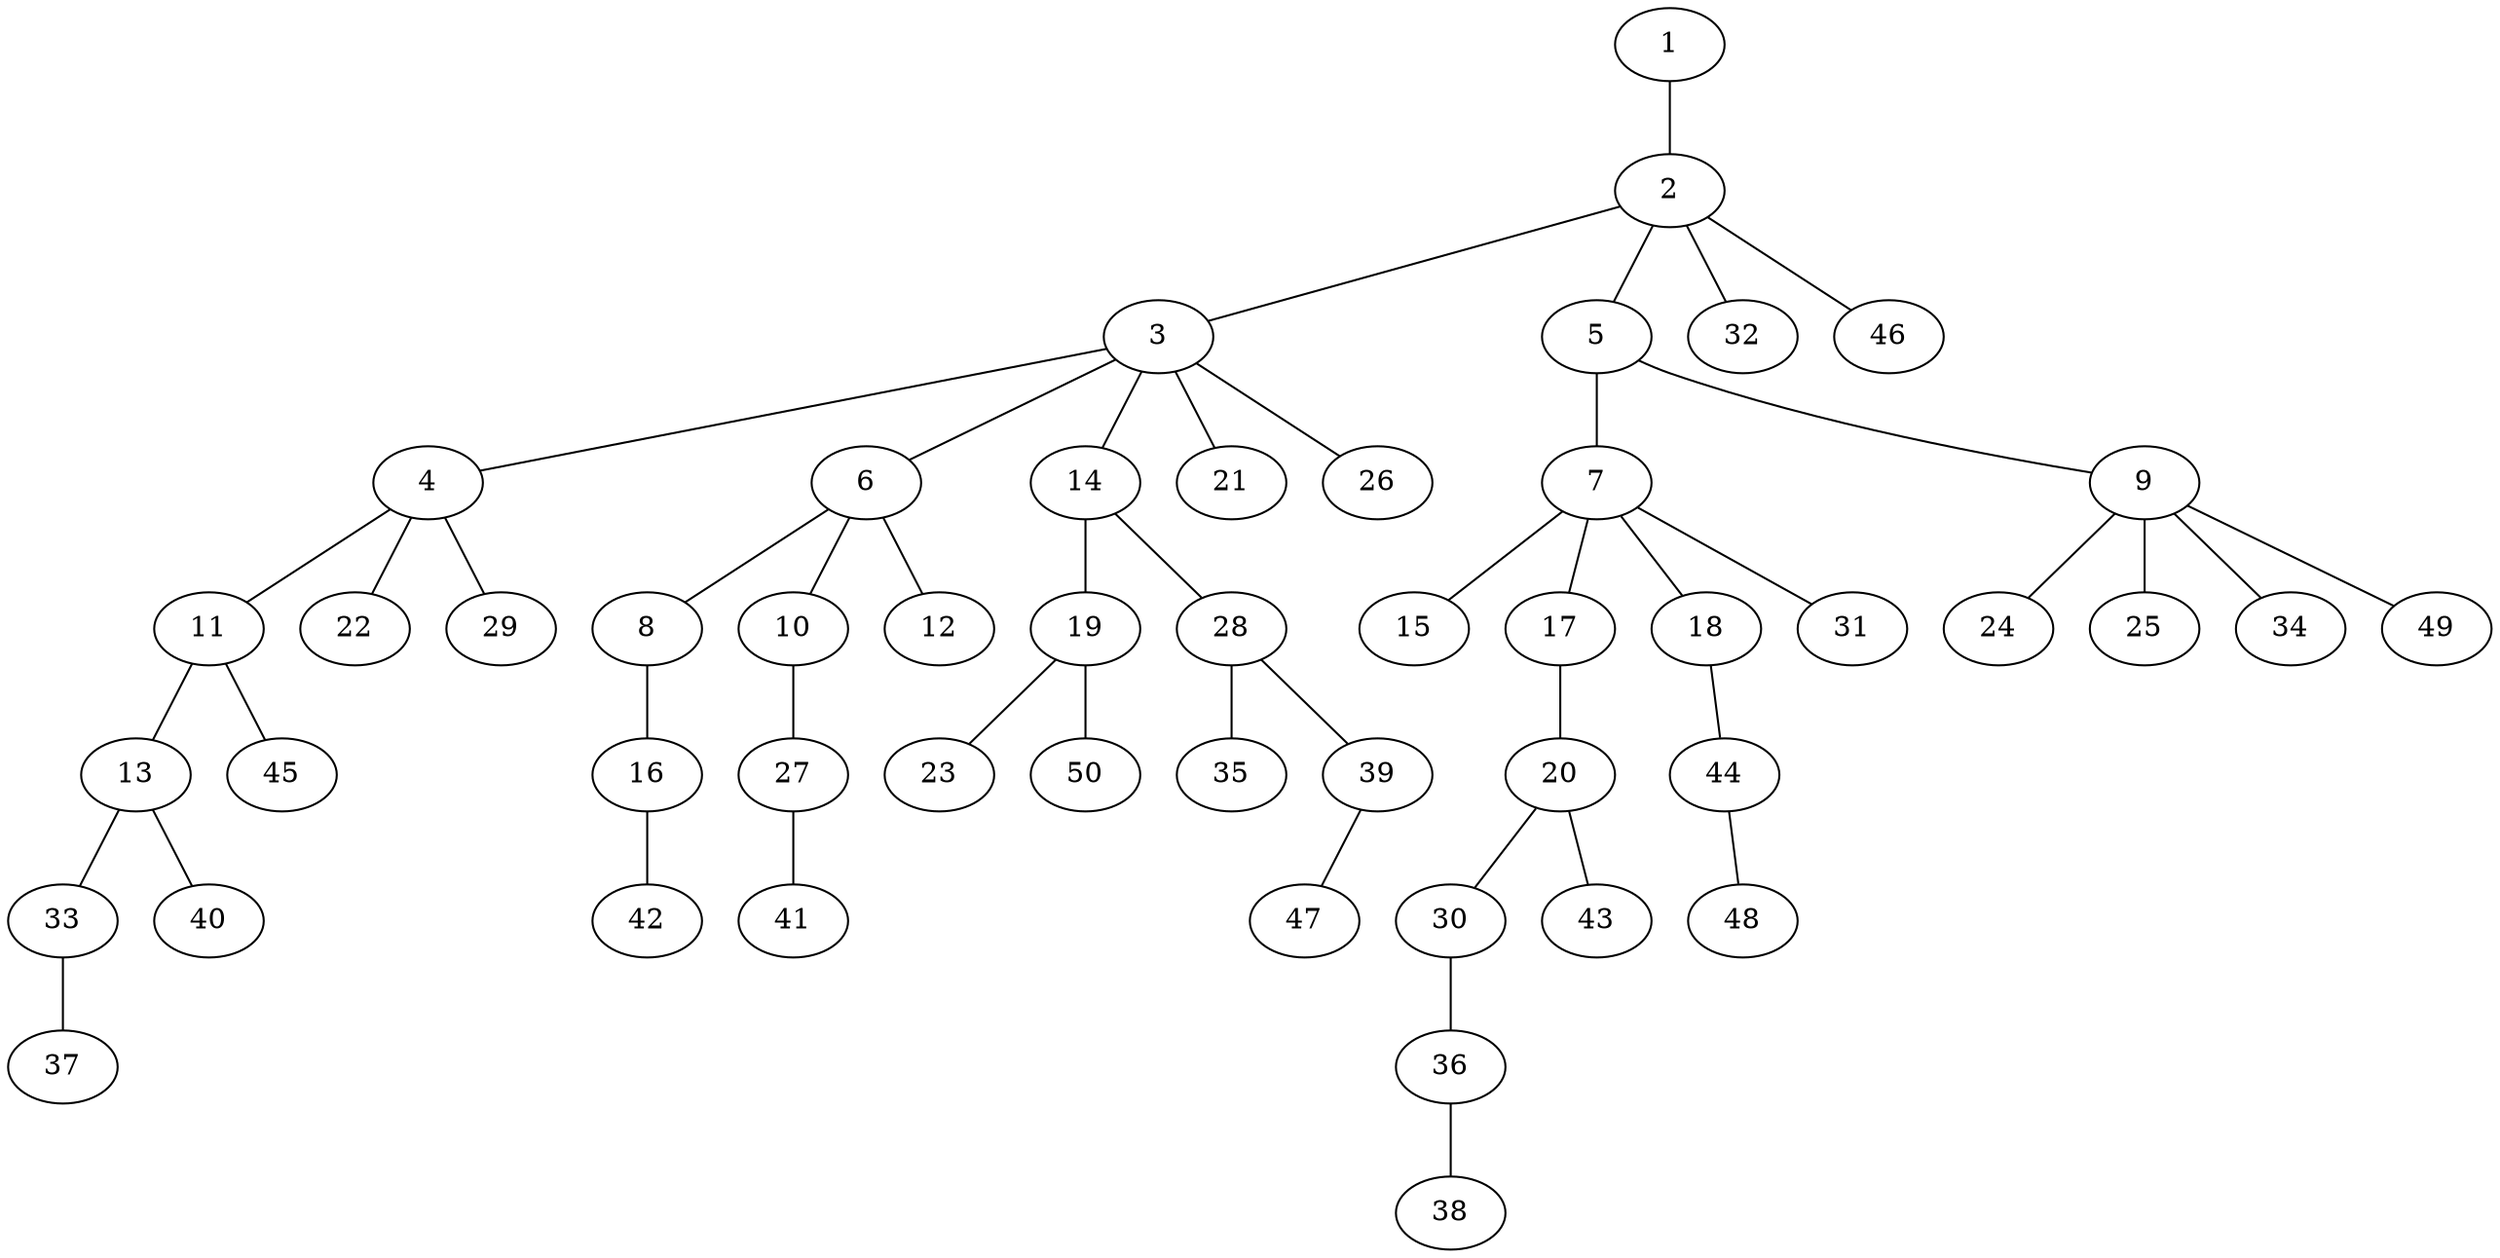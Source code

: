 graph graphname {1--2
2--3
2--5
2--32
2--46
3--4
3--6
3--14
3--21
3--26
4--11
4--22
4--29
5--7
5--9
6--8
6--10
6--12
7--15
7--17
7--18
7--31
8--16
9--24
9--25
9--34
9--49
10--27
11--13
11--45
13--33
13--40
14--19
14--28
16--42
17--20
18--44
19--23
19--50
20--30
20--43
27--41
28--35
28--39
30--36
33--37
36--38
39--47
44--48
}